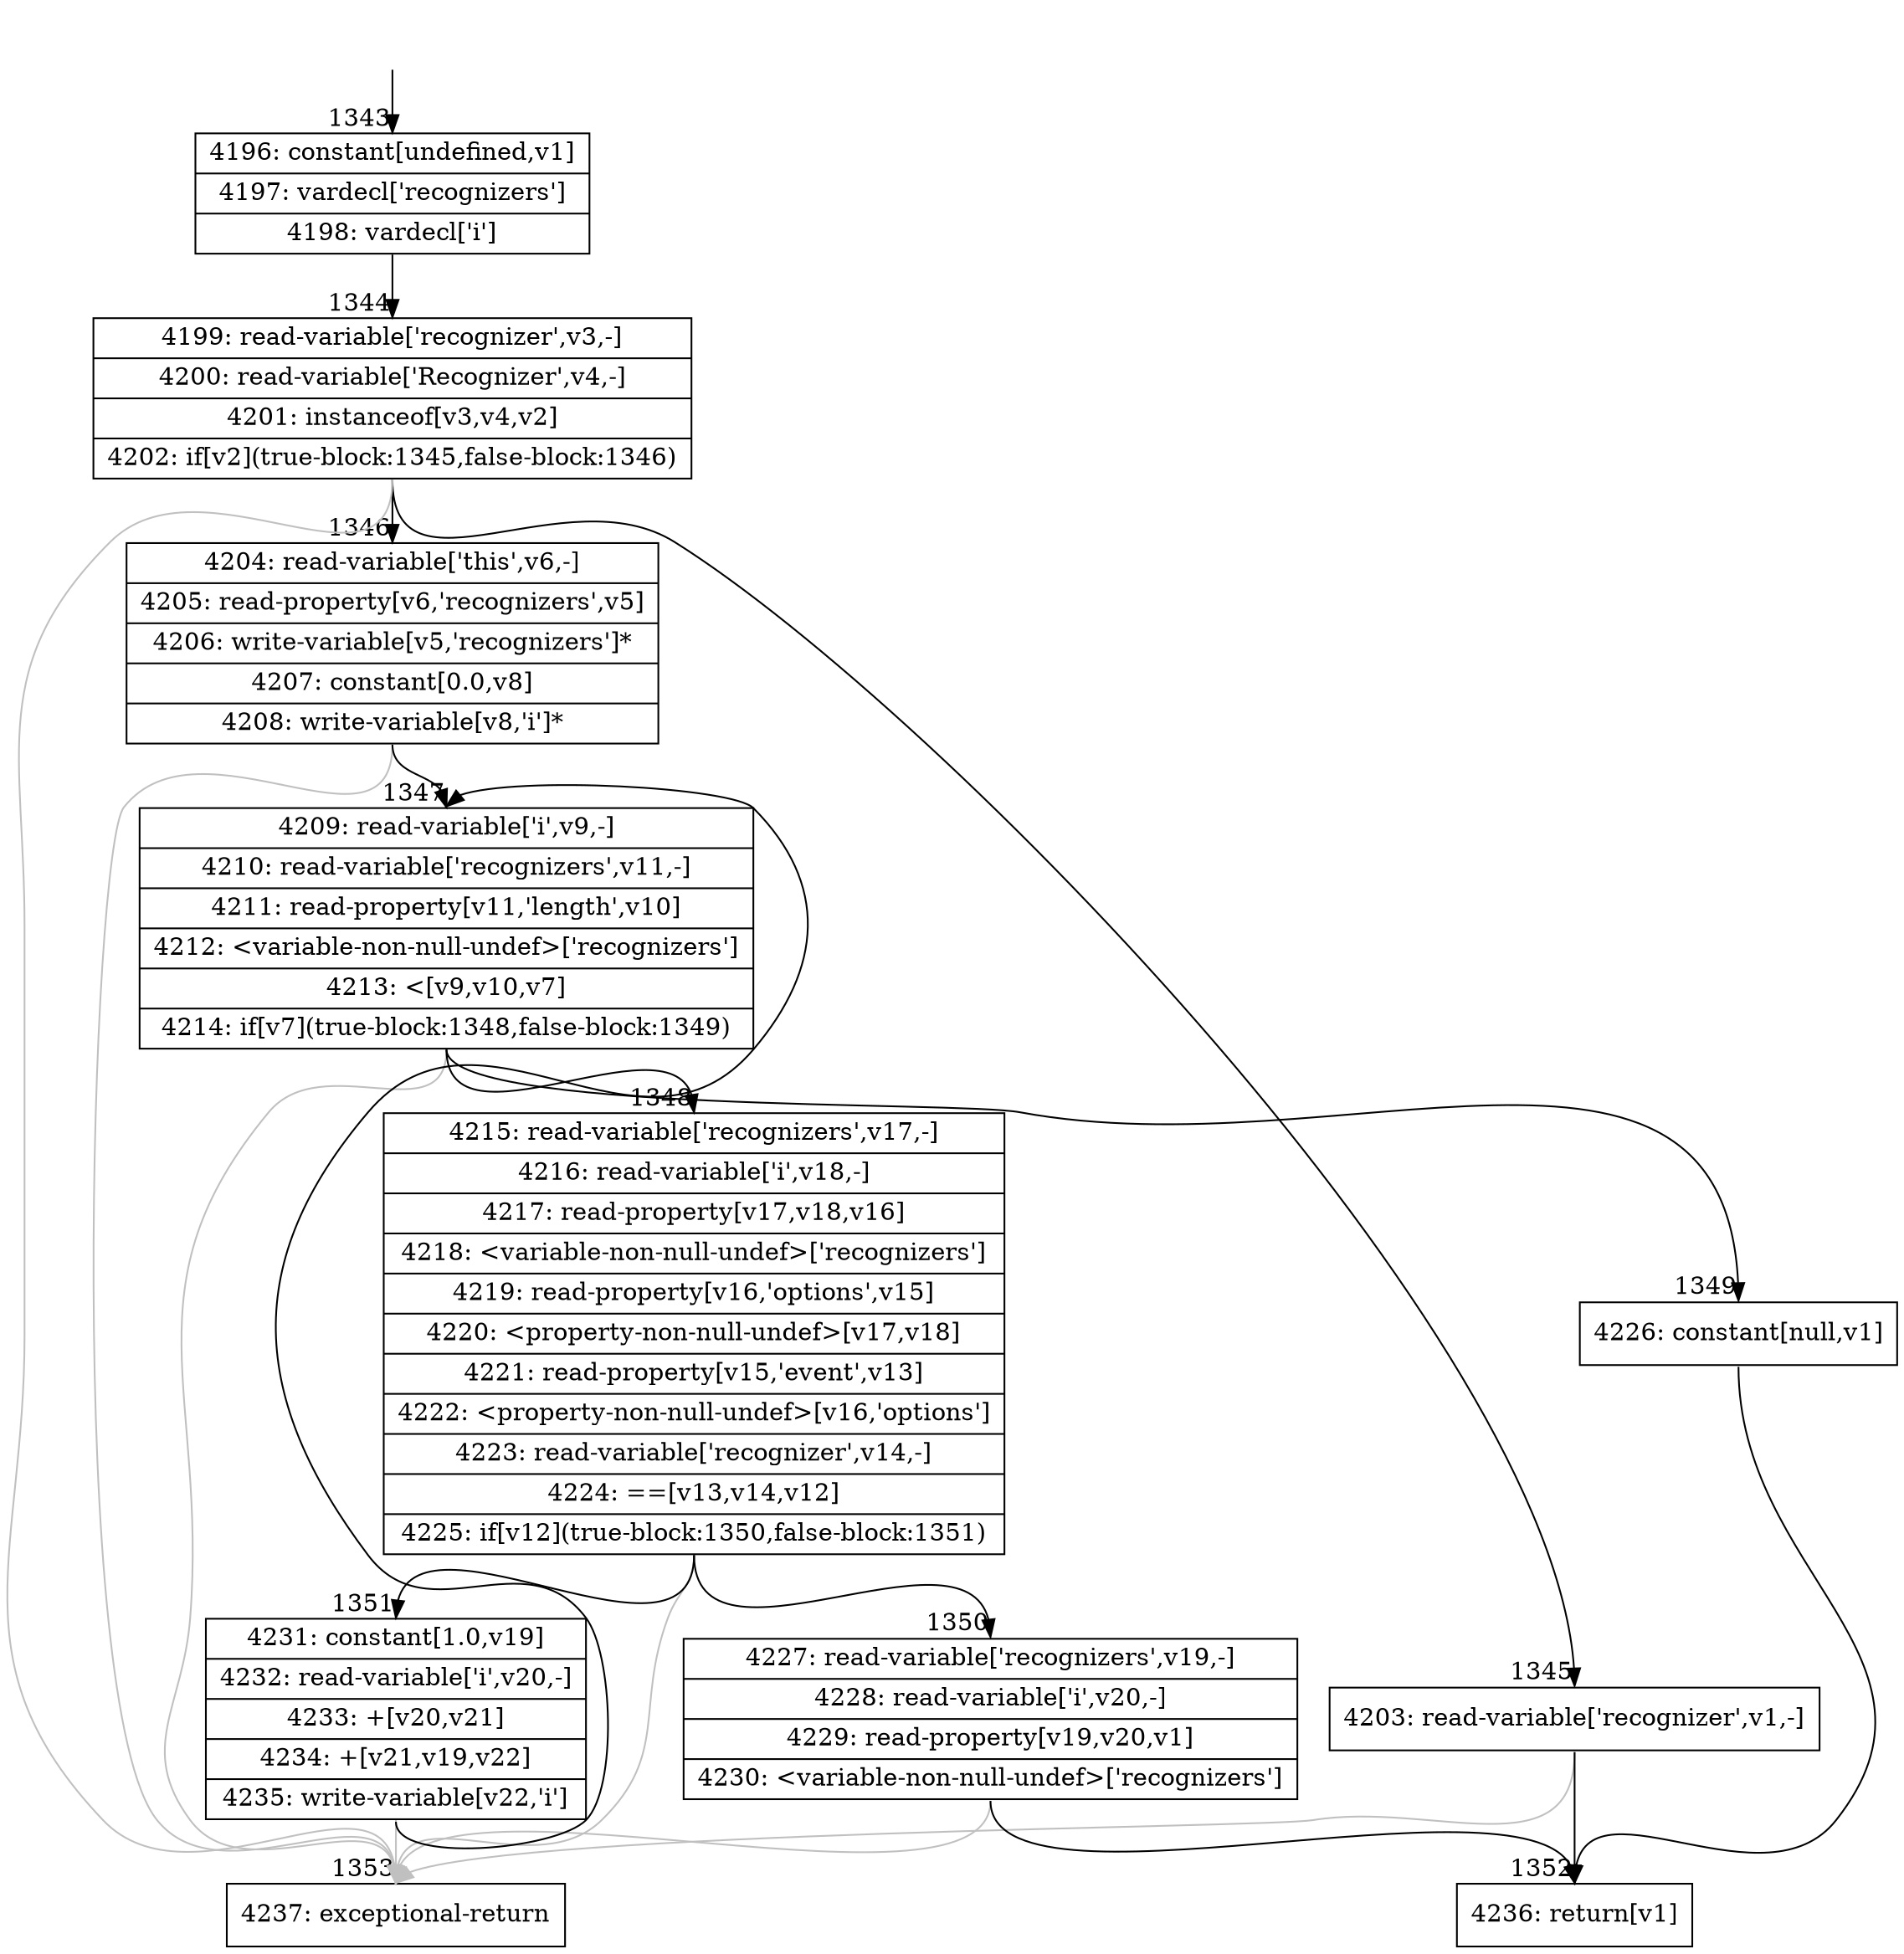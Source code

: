 digraph {
rankdir="TD"
BB_entry124[shape=none,label=""];
BB_entry124 -> BB1343 [tailport=s, headport=n, headlabel="    1343"]
BB1343 [shape=record label="{4196: constant[undefined,v1]|4197: vardecl['recognizers']|4198: vardecl['i']}" ] 
BB1343 -> BB1344 [tailport=s, headport=n, headlabel="      1344"]
BB1344 [shape=record label="{4199: read-variable['recognizer',v3,-]|4200: read-variable['Recognizer',v4,-]|4201: instanceof[v3,v4,v2]|4202: if[v2](true-block:1345,false-block:1346)}" ] 
BB1344 -> BB1345 [tailport=s, headport=n, headlabel="      1345"]
BB1344 -> BB1346 [tailport=s, headport=n, headlabel="      1346"]
BB1344 -> BB1353 [tailport=s, headport=n, color=gray, headlabel="      1353"]
BB1345 [shape=record label="{4203: read-variable['recognizer',v1,-]}" ] 
BB1345 -> BB1352 [tailport=s, headport=n, headlabel="      1352"]
BB1345 -> BB1353 [tailport=s, headport=n, color=gray]
BB1346 [shape=record label="{4204: read-variable['this',v6,-]|4205: read-property[v6,'recognizers',v5]|4206: write-variable[v5,'recognizers']*|4207: constant[0.0,v8]|4208: write-variable[v8,'i']*}" ] 
BB1346 -> BB1347 [tailport=s, headport=n, headlabel="      1347"]
BB1346 -> BB1353 [tailport=s, headport=n, color=gray]
BB1347 [shape=record label="{4209: read-variable['i',v9,-]|4210: read-variable['recognizers',v11,-]|4211: read-property[v11,'length',v10]|4212: \<variable-non-null-undef\>['recognizers']|4213: \<[v9,v10,v7]|4214: if[v7](true-block:1348,false-block:1349)}" ] 
BB1347 -> BB1348 [tailport=s, headport=n, headlabel="      1348"]
BB1347 -> BB1349 [tailport=s, headport=n, headlabel="      1349"]
BB1347 -> BB1353 [tailport=s, headport=n, color=gray]
BB1348 [shape=record label="{4215: read-variable['recognizers',v17,-]|4216: read-variable['i',v18,-]|4217: read-property[v17,v18,v16]|4218: \<variable-non-null-undef\>['recognizers']|4219: read-property[v16,'options',v15]|4220: \<property-non-null-undef\>[v17,v18]|4221: read-property[v15,'event',v13]|4222: \<property-non-null-undef\>[v16,'options']|4223: read-variable['recognizer',v14,-]|4224: ==[v13,v14,v12]|4225: if[v12](true-block:1350,false-block:1351)}" ] 
BB1348 -> BB1350 [tailport=s, headport=n, headlabel="      1350"]
BB1348 -> BB1351 [tailport=s, headport=n, headlabel="      1351"]
BB1348 -> BB1353 [tailport=s, headport=n, color=gray]
BB1349 [shape=record label="{4226: constant[null,v1]}" ] 
BB1349 -> BB1352 [tailport=s, headport=n]
BB1350 [shape=record label="{4227: read-variable['recognizers',v19,-]|4228: read-variable['i',v20,-]|4229: read-property[v19,v20,v1]|4230: \<variable-non-null-undef\>['recognizers']}" ] 
BB1350 -> BB1352 [tailport=s, headport=n]
BB1350 -> BB1353 [tailport=s, headport=n, color=gray]
BB1351 [shape=record label="{4231: constant[1.0,v19]|4232: read-variable['i',v20,-]|4233: +[v20,v21]|4234: +[v21,v19,v22]|4235: write-variable[v22,'i']}" ] 
BB1351 -> BB1347 [tailport=s, headport=n]
BB1351 -> BB1353 [tailport=s, headport=n, color=gray]
BB1352 [shape=record label="{4236: return[v1]}" ] 
BB1353 [shape=record label="{4237: exceptional-return}" ] 
//#$~ 2257
}
